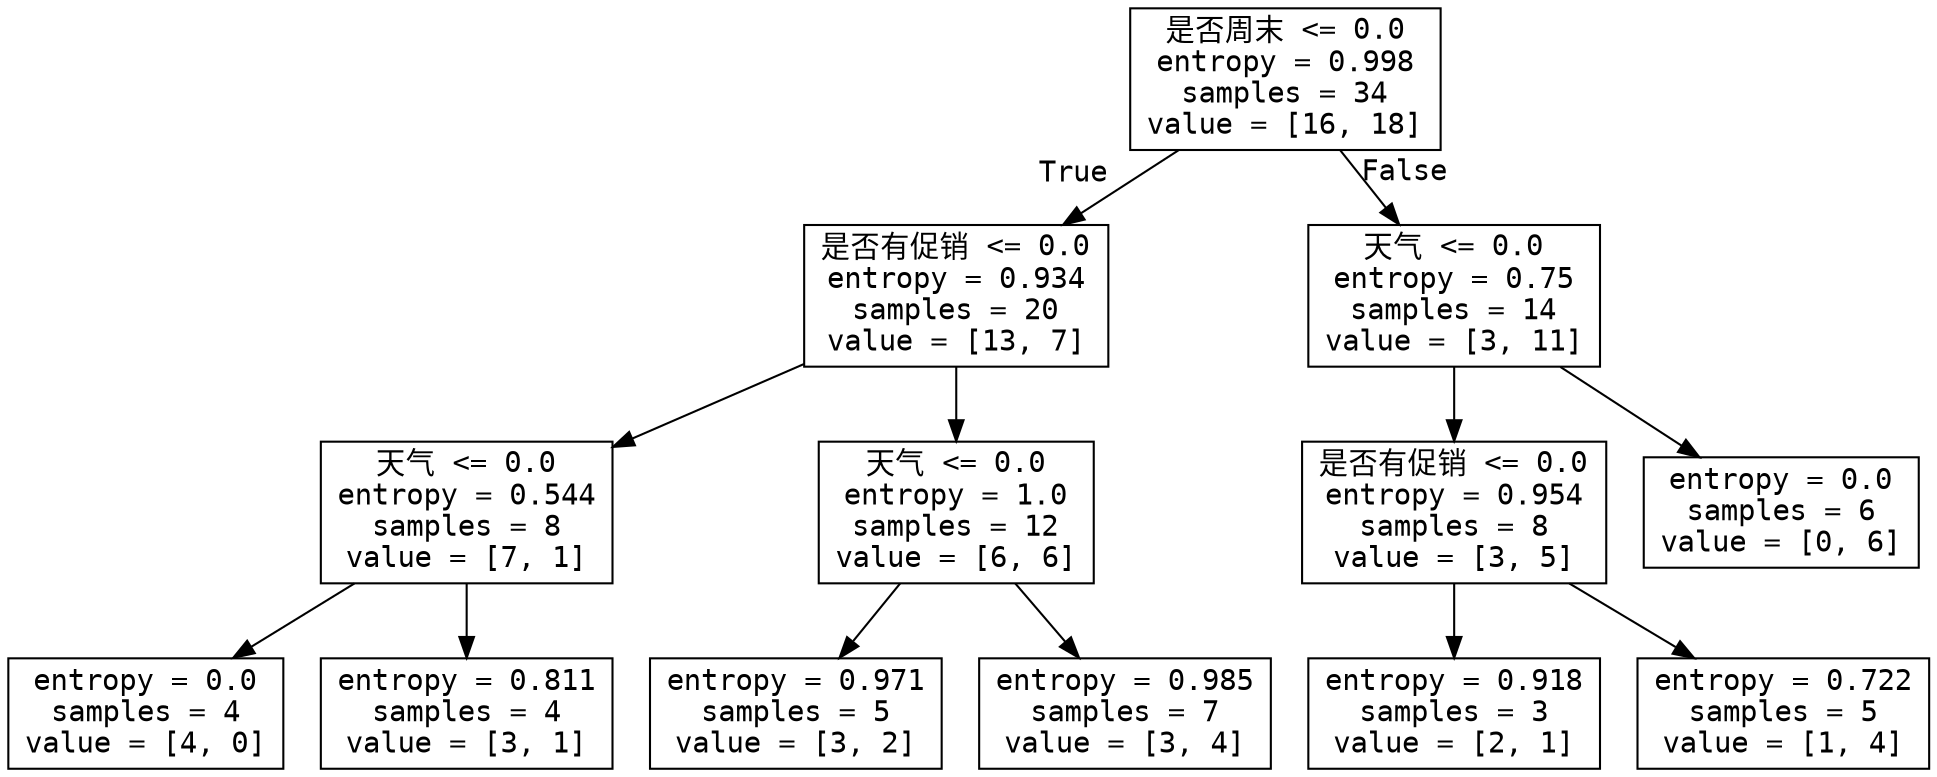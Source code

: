 digraph Tree {
edge [fontname="NSimSun"];
node [ fontname="NSimSun" size="15,15"];
{
node [shape=box] ;
0 [label="是否周末 <= 0.0\nentropy = 0.998\nsamples = 34\nvalue = [16, 18]"] ;
1 [label="是否有促销 <= 0.0\nentropy = 0.934\nsamples = 20\nvalue = [13, 7]"] ;
0 -> 1 [labeldistance=2.5, labelangle=45, headlabel="True"] ;
2 [label="天气 <= 0.0\nentropy = 0.544\nsamples = 8\nvalue = [7, 1]"] ;
1 -> 2 ;
3 [label="entropy = 0.0\nsamples = 4\nvalue = [4, 0]"] ;
2 -> 3 ;
4 [label="entropy = 0.811\nsamples = 4\nvalue = [3, 1]"] ;
2 -> 4 ;
5 [label="天气 <= 0.0\nentropy = 1.0\nsamples = 12\nvalue = [6, 6]"] ;
1 -> 5 ;
6 [label="entropy = 0.971\nsamples = 5\nvalue = [3, 2]"] ;
5 -> 6 ;
7 [label="entropy = 0.985\nsamples = 7\nvalue = [3, 4]"] ;
5 -> 7 ;
8 [label="天气 <= 0.0\nentropy = 0.75\nsamples = 14\nvalue = [3, 11]"] ;
0 -> 8 [labeldistance=2.5, labelangle=-45, headlabel="False"] ;
9 [label="是否有促销 <= 0.0\nentropy = 0.954\nsamples = 8\nvalue = [3, 5]"] ;
8 -> 9 ;
10 [label="entropy = 0.918\nsamples = 3\nvalue = [2, 1]"] ;
9 -> 10 ;
11 [label="entropy = 0.722\nsamples = 5\nvalue = [1, 4]"] ;
9 -> 11 ;
12 [label="entropy = 0.0\nsamples = 6\nvalue = [0, 6]"] ;
8 -> 12 ;
}
}